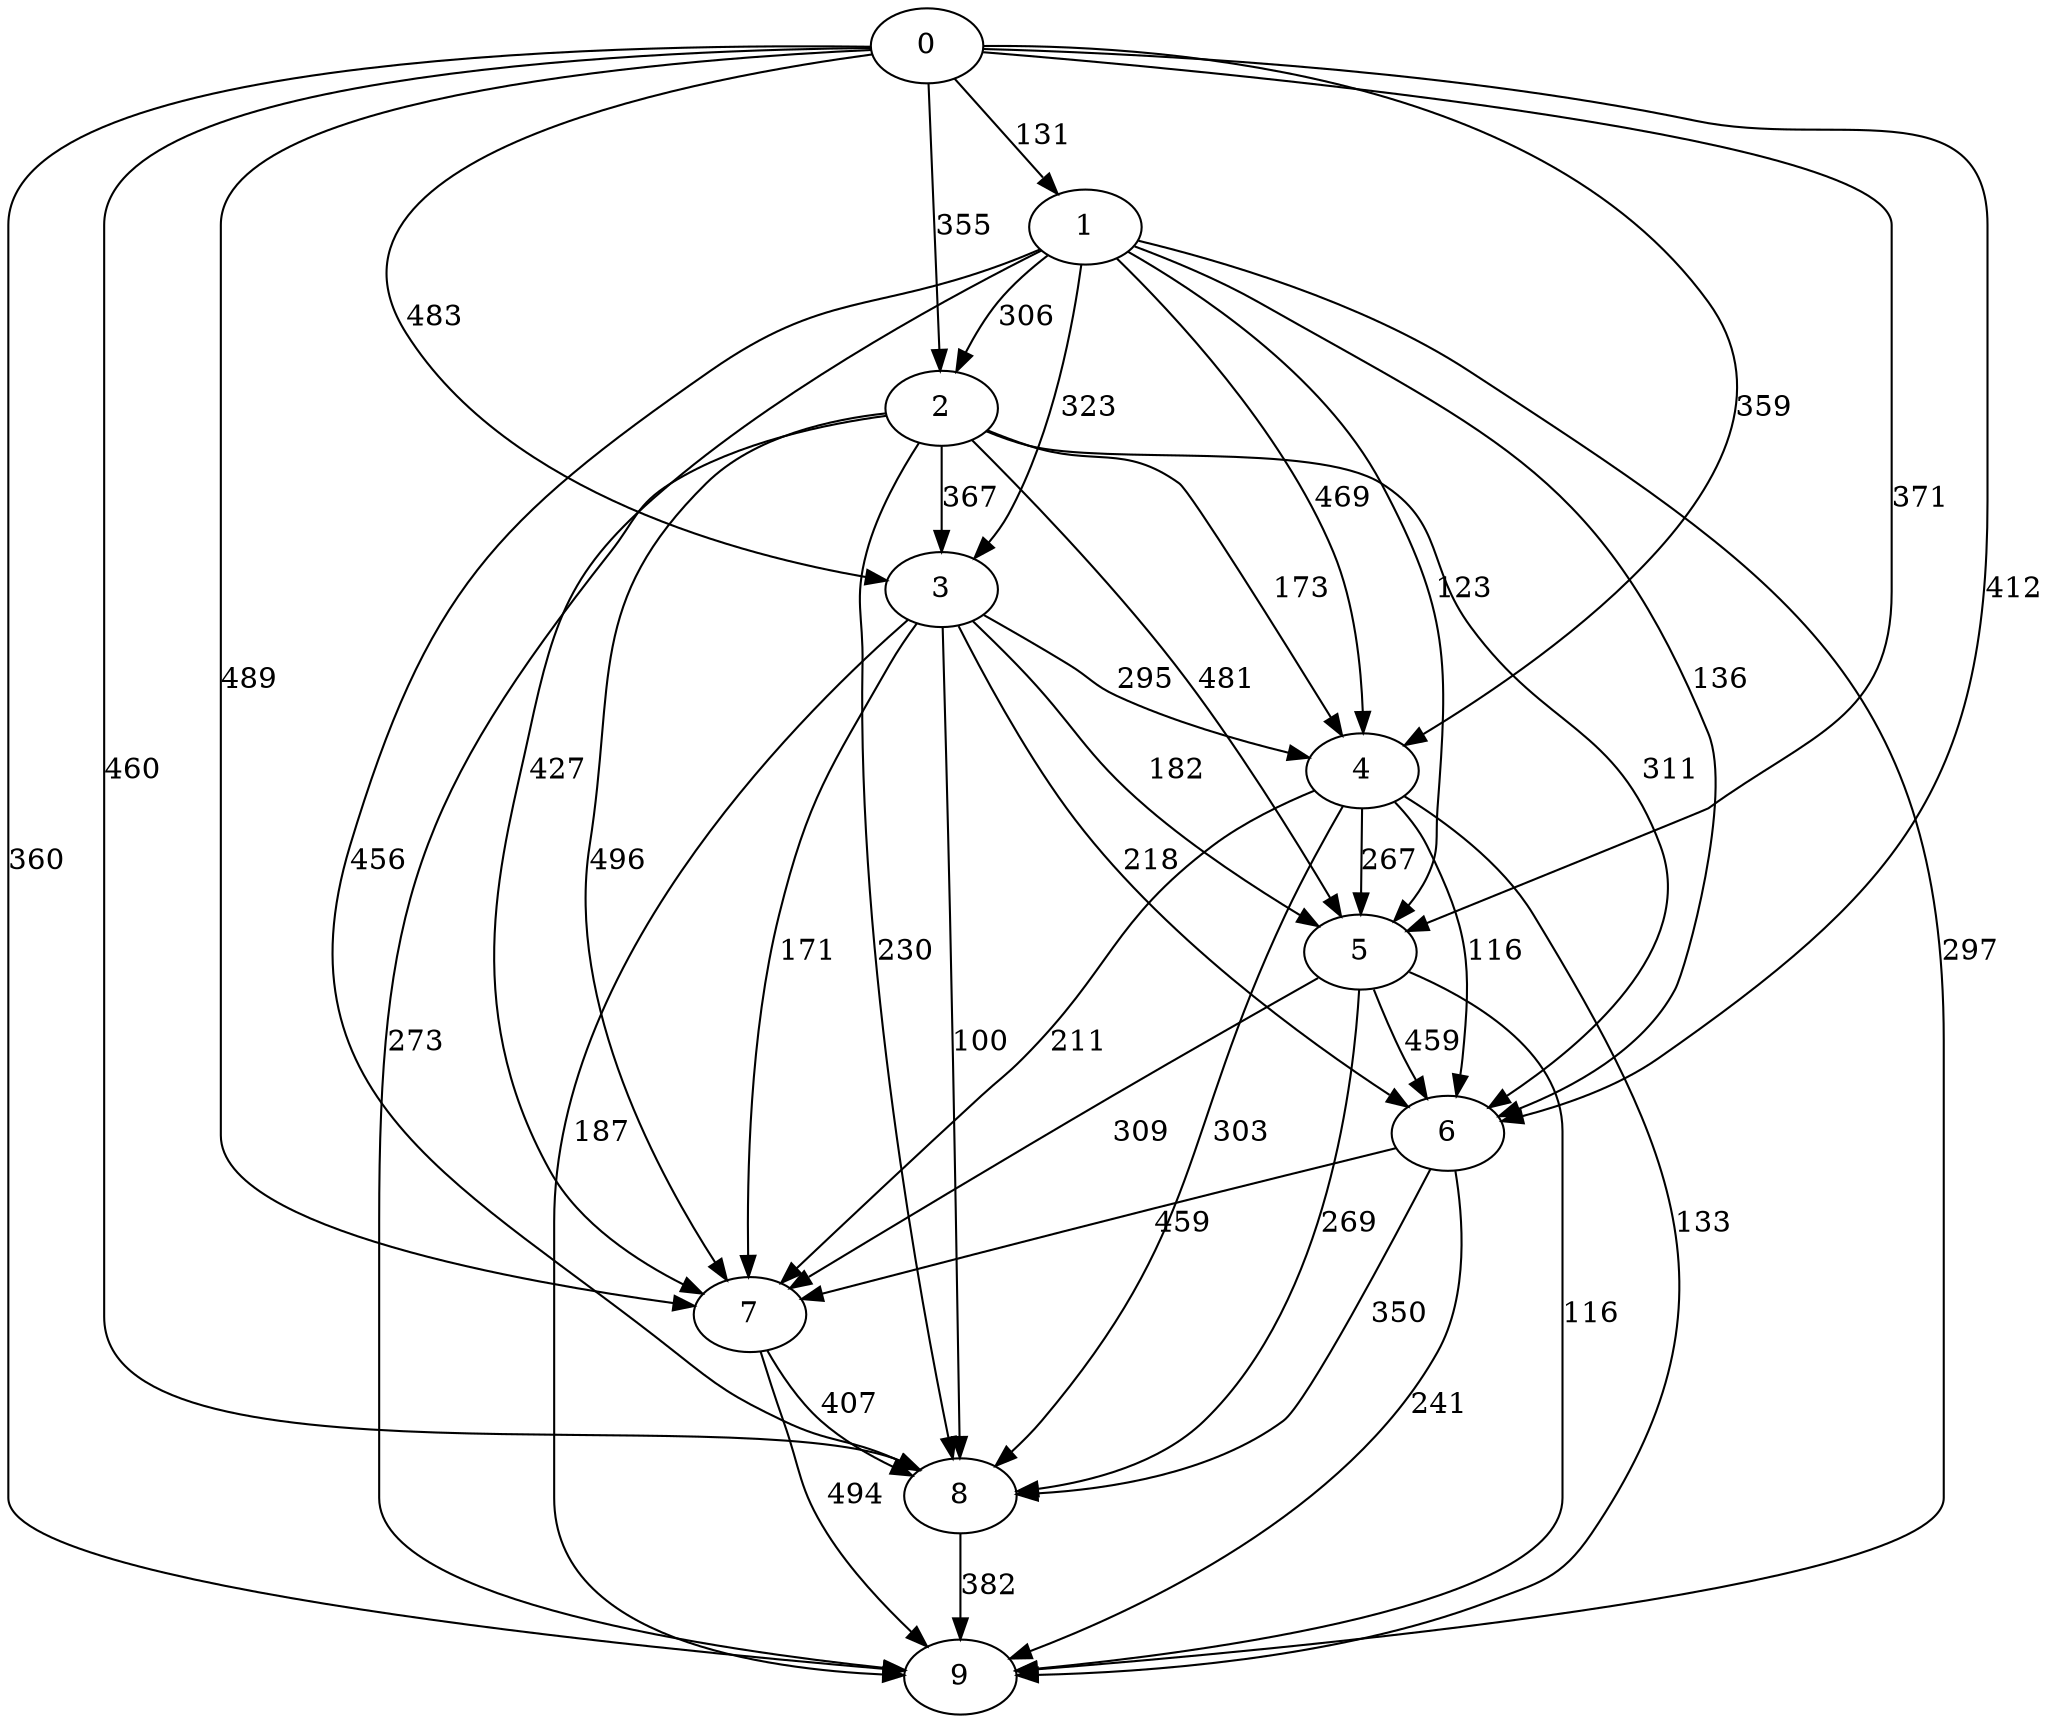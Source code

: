 digraph example{
0 -> 1[label= "131"];
0 -> 2[label= "355"];
0 -> 3[label= "483"];
0 -> 4[label= "359"];
0 -> 5[label= "371"];
0 -> 6[label= "412"];
0 -> 7[label= "489"];
0 -> 8[label= "460"];
0 -> 9[label= "360"];
1 -> 2[label= "306"];
1 -> 3[label= "323"];
1 -> 4[label= "469"];
1 -> 5[label= "123"];
1 -> 6[label= "136"];
1 -> 7[label= "427"];
1 -> 8[label= "456"];
1 -> 9[label= "297"];
2 -> 3[label= "367"];
2 -> 4[label= "173"];
2 -> 5[label= "481"];
2 -> 6[label= "311"];
2 -> 7[label= "496"];
2 -> 8[label= "230"];
2 -> 9[label= "273"];
3 -> 4[label= "295"];
3 -> 5[label= "182"];
3 -> 6[label= "218"];
3 -> 7[label= "171"];
3 -> 8[label= "100"];
3 -> 9[label= "187"];
4 -> 5[label= "267"];
4 -> 6[label= "116"];
4 -> 7[label= "211"];
4 -> 8[label= "303"];
4 -> 9[label= "133"];
5 -> 6[label= "459"];
5 -> 7[label= "309"];
5 -> 8[label= "269"];
5 -> 9[label= "116"];
6 -> 7[label= "459"];
6 -> 8[label= "350"];
6 -> 9[label= "241"];
7 -> 8[label= "407"];
7 -> 9[label= "494"];
8 -> 9[label= "382"];
}
